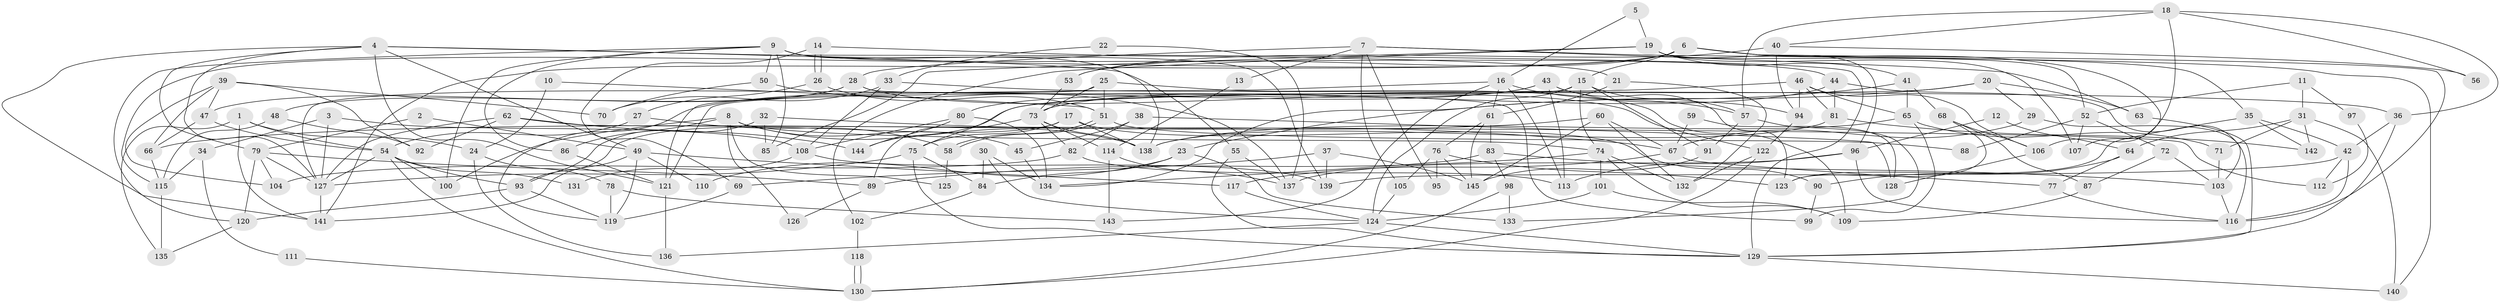 // coarse degree distribution, {6: 0.13043478260869565, 5: 0.13043478260869565, 4: 0.10869565217391304, 8: 0.10869565217391304, 7: 0.21739130434782608, 11: 0.06521739130434782, 9: 0.043478260869565216, 3: 0.06521739130434782, 12: 0.043478260869565216, 2: 0.021739130434782608, 10: 0.06521739130434782}
// Generated by graph-tools (version 1.1) at 2025/37/03/04/25 23:37:12]
// undirected, 145 vertices, 290 edges
graph export_dot {
  node [color=gray90,style=filled];
  1;
  2;
  3;
  4;
  5;
  6;
  7;
  8;
  9;
  10;
  11;
  12;
  13;
  14;
  15;
  16;
  17;
  18;
  19;
  20;
  21;
  22;
  23;
  24;
  25;
  26;
  27;
  28;
  29;
  30;
  31;
  32;
  33;
  34;
  35;
  36;
  37;
  38;
  39;
  40;
  41;
  42;
  43;
  44;
  45;
  46;
  47;
  48;
  49;
  50;
  51;
  52;
  53;
  54;
  55;
  56;
  57;
  58;
  59;
  60;
  61;
  62;
  63;
  64;
  65;
  66;
  67;
  68;
  69;
  70;
  71;
  72;
  73;
  74;
  75;
  76;
  77;
  78;
  79;
  80;
  81;
  82;
  83;
  84;
  85;
  86;
  87;
  88;
  89;
  90;
  91;
  92;
  93;
  94;
  95;
  96;
  97;
  98;
  99;
  100;
  101;
  102;
  103;
  104;
  105;
  106;
  107;
  108;
  109;
  110;
  111;
  112;
  113;
  114;
  115;
  116;
  117;
  118;
  119;
  120;
  121;
  122;
  123;
  124;
  125;
  126;
  127;
  128;
  129;
  130;
  131;
  132;
  133;
  134;
  135;
  136;
  137;
  138;
  139;
  140;
  141;
  142;
  143;
  144;
  145;
  1 -- 141;
  1 -- 54;
  1 -- 24;
  1 -- 135;
  2 -- 49;
  2 -- 79;
  3 -- 127;
  3 -- 108;
  3 -- 34;
  4 -- 121;
  4 -- 79;
  4 -- 21;
  4 -- 49;
  4 -- 55;
  4 -- 127;
  4 -- 141;
  5 -- 19;
  5 -- 16;
  6 -- 15;
  6 -- 141;
  6 -- 35;
  6 -- 53;
  6 -- 107;
  6 -- 115;
  6 -- 116;
  7 -- 105;
  7 -- 140;
  7 -- 13;
  7 -- 28;
  7 -- 63;
  7 -- 95;
  8 -- 138;
  8 -- 100;
  8 -- 45;
  8 -- 74;
  8 -- 86;
  8 -- 125;
  8 -- 126;
  9 -- 120;
  9 -- 44;
  9 -- 50;
  9 -- 85;
  9 -- 86;
  9 -- 100;
  9 -- 138;
  9 -- 139;
  10 -- 51;
  10 -- 24;
  11 -- 52;
  11 -- 31;
  11 -- 97;
  12 -- 96;
  12 -- 64;
  13 -- 114;
  14 -- 69;
  14 -- 26;
  14 -- 26;
  14 -- 129;
  15 -- 57;
  15 -- 74;
  15 -- 91;
  15 -- 121;
  15 -- 124;
  16 -- 113;
  16 -- 121;
  16 -- 57;
  16 -- 61;
  16 -- 143;
  17 -- 93;
  17 -- 75;
  17 -- 90;
  17 -- 138;
  18 -- 40;
  18 -- 57;
  18 -- 36;
  18 -- 56;
  18 -- 106;
  19 -- 85;
  19 -- 52;
  19 -- 41;
  19 -- 96;
  19 -- 102;
  19 -- 107;
  20 -- 144;
  20 -- 63;
  20 -- 23;
  20 -- 29;
  21 -- 132;
  21 -- 61;
  22 -- 33;
  22 -- 137;
  23 -- 133;
  23 -- 84;
  23 -- 110;
  24 -- 136;
  24 -- 78;
  25 -- 127;
  25 -- 109;
  25 -- 51;
  25 -- 73;
  26 -- 51;
  26 -- 27;
  27 -- 54;
  27 -- 58;
  28 -- 99;
  28 -- 47;
  28 -- 48;
  28 -- 122;
  29 -- 67;
  29 -- 116;
  30 -- 124;
  30 -- 84;
  30 -- 134;
  31 -- 71;
  31 -- 142;
  31 -- 64;
  31 -- 140;
  32 -- 67;
  32 -- 93;
  32 -- 85;
  33 -- 36;
  33 -- 108;
  33 -- 70;
  34 -- 115;
  34 -- 111;
  35 -- 42;
  35 -- 123;
  35 -- 142;
  36 -- 129;
  36 -- 42;
  37 -- 139;
  37 -- 145;
  37 -- 69;
  38 -- 82;
  38 -- 45;
  38 -- 128;
  39 -- 104;
  39 -- 47;
  39 -- 66;
  39 -- 70;
  39 -- 92;
  40 -- 94;
  40 -- 53;
  40 -- 56;
  41 -- 65;
  41 -- 68;
  41 -- 134;
  42 -- 116;
  42 -- 112;
  42 -- 139;
  43 -- 119;
  43 -- 94;
  43 -- 80;
  43 -- 113;
  43 -- 123;
  44 -- 73;
  44 -- 103;
  44 -- 81;
  45 -- 134;
  46 -- 106;
  46 -- 81;
  46 -- 65;
  46 -- 75;
  46 -- 94;
  47 -- 66;
  47 -- 54;
  48 -- 115;
  48 -- 92;
  49 -- 141;
  49 -- 110;
  49 -- 117;
  49 -- 119;
  50 -- 70;
  50 -- 137;
  51 -- 58;
  51 -- 58;
  51 -- 88;
  52 -- 72;
  52 -- 107;
  52 -- 88;
  53 -- 73;
  54 -- 127;
  54 -- 93;
  54 -- 100;
  54 -- 130;
  54 -- 131;
  55 -- 137;
  55 -- 129;
  57 -- 91;
  57 -- 133;
  58 -- 125;
  59 -- 67;
  59 -- 128;
  60 -- 66;
  60 -- 145;
  60 -- 67;
  60 -- 132;
  61 -- 76;
  61 -- 83;
  61 -- 145;
  62 -- 92;
  62 -- 127;
  62 -- 112;
  62 -- 144;
  63 -- 129;
  64 -- 77;
  64 -- 90;
  65 -- 138;
  65 -- 71;
  65 -- 99;
  66 -- 115;
  67 -- 117;
  67 -- 77;
  68 -- 123;
  68 -- 87;
  68 -- 106;
  69 -- 119;
  71 -- 103;
  72 -- 87;
  72 -- 103;
  73 -- 138;
  73 -- 82;
  73 -- 89;
  73 -- 114;
  74 -- 132;
  74 -- 89;
  74 -- 101;
  74 -- 109;
  75 -- 129;
  75 -- 84;
  75 -- 127;
  76 -- 123;
  76 -- 95;
  76 -- 105;
  76 -- 145;
  77 -- 116;
  78 -- 143;
  78 -- 119;
  79 -- 127;
  79 -- 89;
  79 -- 104;
  79 -- 120;
  80 -- 134;
  80 -- 108;
  80 -- 144;
  81 -- 138;
  81 -- 142;
  82 -- 113;
  82 -- 104;
  83 -- 134;
  83 -- 98;
  83 -- 103;
  84 -- 102;
  86 -- 121;
  87 -- 109;
  89 -- 126;
  90 -- 99;
  91 -- 145;
  93 -- 119;
  93 -- 120;
  94 -- 122;
  96 -- 116;
  96 -- 113;
  96 -- 137;
  97 -- 112;
  98 -- 130;
  98 -- 133;
  101 -- 124;
  101 -- 109;
  102 -- 118;
  103 -- 116;
  105 -- 124;
  106 -- 128;
  108 -- 139;
  108 -- 131;
  111 -- 130;
  114 -- 137;
  114 -- 143;
  115 -- 135;
  117 -- 124;
  118 -- 130;
  118 -- 130;
  120 -- 135;
  121 -- 136;
  122 -- 130;
  122 -- 132;
  124 -- 129;
  124 -- 136;
  127 -- 141;
  129 -- 140;
}
